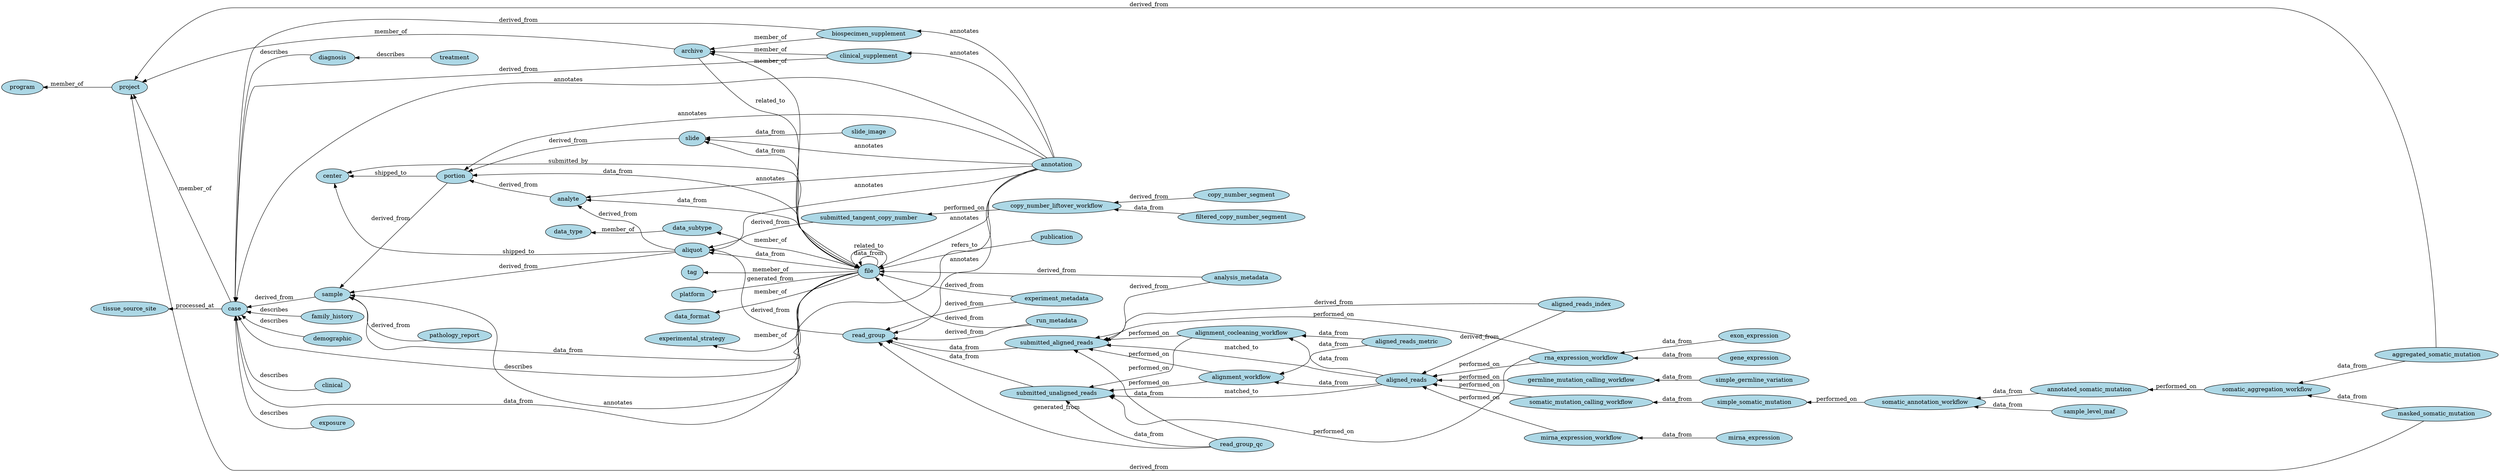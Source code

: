 // High level graph representation of GDC data model
digraph {
	graph [rankdir=RL]
	node [fillcolor=lightblue style=filled]
		experiment_metadata [label=experiment_metadata]
		aggregated_somatic_mutation [label=aggregated_somatic_mutation]
		submitted_unaligned_reads [label=submitted_unaligned_reads]
		somatic_mutation_calling_workflow [label=somatic_mutation_calling_workflow]
		sample_level_maf [label=sample_level_maf]
		annotated_somatic_mutation [label=annotated_somatic_mutation]
		sample [label=sample]
		tag [label=tag]
		data_subtype [label=data_subtype]
		file [label=file]
		simple_germline_variation [label=simple_germline_variation]
		somatic_aggregation_workflow [label=somatic_aggregation_workflow]
		slide_image [label=slide_image]
		archive [label=archive]
		read_group_qc [label=read_group_qc]
		family_history [label=family_history]
		publication [label=publication]
		platform [label=platform]
		aligned_reads_metric [label=aligned_reads_metric]
		demographic [label=demographic]
		portion [label=portion]
		mirna_expression [label=mirna_expression]
		pathology_report [label=pathology_report]
		program [label=program]
		somatic_annotation_workflow [label=somatic_annotation_workflow]
		biospecimen_supplement [label=biospecimen_supplement]
		clinical [label=clinical]
		treatment [label=treatment]
		alignment_cocleaning_workflow [label=alignment_cocleaning_workflow]
		submitted_tangent_copy_number [label=submitted_tangent_copy_number]
		data_type [label=data_type]
		aliquot [label=aliquot]
		copy_number_segment [label=copy_number_segment]
		read_group [label=read_group]
		aligned_reads [label=aligned_reads]
		gene_expression [label=gene_expression]
		copy_number_liftover_workflow [label=copy_number_liftover_workflow]
		aligned_reads_index [label=aligned_reads_index]
		masked_somatic_mutation [label=masked_somatic_mutation]
		annotation [label=annotation]
		exon_expression [label=exon_expression]
		exposure [label=exposure]
		case [label=case]
		submitted_aligned_reads [label=submitted_aligned_reads]
		simple_somatic_mutation [label=simple_somatic_mutation]
		center [label=center]
		filtered_copy_number_segment [label=filtered_copy_number_segment]
		analyte [label=analyte]
		rna_expression_workflow [label=rna_expression_workflow]
		alignment_workflow [label=alignment_workflow]
		clinical_supplement [label=clinical_supplement]
		data_format [label=data_format]
		project [label=project]
		slide [label=slide]
		diagnosis [label=diagnosis]
		mirna_expression_workflow [label=mirna_expression_workflow]
		analysis_metadata [label=analysis_metadata]
		experimental_strategy [label=experimental_strategy]
		tissue_source_site [label=tissue_source_site]
		germline_mutation_calling_workflow [label=germline_mutation_calling_workflow]
		run_metadata [label=run_metadata]
			experiment_metadata -> read_group [label=derived_from]
			experiment_metadata -> file [label=derived_from]
			aggregated_somatic_mutation -> somatic_aggregation_workflow [label=data_from]
			aggregated_somatic_mutation -> project [label=derived_from]
			submitted_unaligned_reads -> read_group [label=data_from]
			somatic_mutation_calling_workflow -> aligned_reads [label=performed_on]
			sample_level_maf -> somatic_annotation_workflow [label=data_from]
			annotated_somatic_mutation -> somatic_annotation_workflow [label=data_from]
			sample -> case [label=derived_from]
			data_subtype -> data_type [label=member_of]
			file -> file [label=data_from]
			file -> data_subtype [label=member_of]
			file -> portion [label=data_from]
			file -> sample [label=data_from]
			file -> tag [label=memeber_of]
			file -> case [label=describes]
			file -> analyte [label=data_from]
			file -> data_format [label=member_of]
			file -> slide [label=data_from]
			file -> platform [label=generated_from]
			file -> archive [label=member_of]
			file -> aliquot [label=data_from]
			file -> file [label=related_to]
			file -> case [label=data_from]
			file -> center [label=submitted_by]
			file -> experimental_strategy [label=member_of]
			simple_germline_variation -> germline_mutation_calling_workflow [label=data_from]
			somatic_aggregation_workflow -> annotated_somatic_mutation [label=performed_on]
			slide_image -> slide [label=data_from]
			archive -> file [label=related_to]
			archive -> project [label=member_of]
			read_group_qc -> read_group [label=generated_from]
			read_group_qc -> submitted_aligned_reads [label=data_from]
			read_group_qc -> submitted_unaligned_reads [label=data_from]
			family_history -> case [label=describes]
			publication -> file [label=refers_to]
			aligned_reads_metric -> alignment_cocleaning_workflow [label=data_from]
			aligned_reads_metric -> alignment_workflow [label=data_from]
			demographic -> case [label=describes]
			portion -> center [label=shipped_to]
			portion -> sample [label=derived_from]
			mirna_expression -> mirna_expression_workflow [label=data_from]
			pathology_report -> sample [label=derived_from]
			somatic_annotation_workflow -> simple_somatic_mutation [label=performed_on]
			biospecimen_supplement -> case [label=derived_from]
			biospecimen_supplement -> archive [label=member_of]
			clinical -> case [label=describes]
			treatment -> diagnosis [label=describes]
			alignment_cocleaning_workflow -> submitted_aligned_reads [label=performed_on]
			alignment_cocleaning_workflow -> submitted_unaligned_reads [label=performed_on]
			submitted_tangent_copy_number -> aliquot [label=derived_from]
			aliquot -> analyte [label=derived_from]
			aliquot -> sample [label=derived_from]
			aliquot -> center [label=shipped_to]
			copy_number_segment -> copy_number_liftover_workflow [label=derived_from]
			read_group -> aliquot [label=derived_from]
			aligned_reads -> alignment_cocleaning_workflow [label=data_from]
			aligned_reads -> submitted_aligned_reads [label=matched_to]
			aligned_reads -> submitted_unaligned_reads [label=matched_to]
			aligned_reads -> alignment_workflow [label=data_from]
			gene_expression -> rna_expression_workflow [label=data_from]
			copy_number_liftover_workflow -> submitted_tangent_copy_number [label=performed_on]
			aligned_reads_index -> submitted_aligned_reads [label=derived_from]
			aligned_reads_index -> aligned_reads [label=derived_from]
			masked_somatic_mutation -> somatic_aggregation_workflow [label=data_from]
			masked_somatic_mutation -> project [label=derived_from]
			annotation -> file [label=annotates]
			annotation -> read_group [label=annotates]
			annotation -> portion [label=annotates]
			annotation -> aliquot [label=annotates]
			annotation -> analyte [label=annotates]
			annotation -> biospecimen_supplement [label=annotates]
			annotation -> slide [label=annotates]
			annotation -> sample [label=annotates]
			annotation -> case [label=annotates]
			annotation -> clinical_supplement [label=annotates]
			exon_expression -> rna_expression_workflow [label=data_from]
			exposure -> case [label=describes]
			case -> tissue_source_site [label=processed_at]
			case -> project [label=member_of]
			submitted_aligned_reads -> read_group [label=data_from]
			simple_somatic_mutation -> somatic_mutation_calling_workflow [label=data_from]
			filtered_copy_number_segment -> copy_number_liftover_workflow [label=data_from]
			analyte -> portion [label=derived_from]
			rna_expression_workflow -> submitted_aligned_reads [label=performed_on]
			rna_expression_workflow -> submitted_unaligned_reads [label=performed_on]
			rna_expression_workflow -> aligned_reads [label=performed_on]
			alignment_workflow -> submitted_aligned_reads [label=performed_on]
			alignment_workflow -> submitted_unaligned_reads [label=performed_on]
			clinical_supplement -> case [label=derived_from]
			clinical_supplement -> archive [label=member_of]
			project -> program [label=member_of]
			slide -> portion [label=derived_from]
			diagnosis -> case [label=describes]
			mirna_expression_workflow -> aligned_reads [label=performed_on]
			analysis_metadata -> file [label=derived_from]
			analysis_metadata -> submitted_aligned_reads [label=derived_from]
			germline_mutation_calling_workflow -> aligned_reads [label=performed_on]
			run_metadata -> read_group [label=derived_from]
			run_metadata -> file [label=derived_from]
}